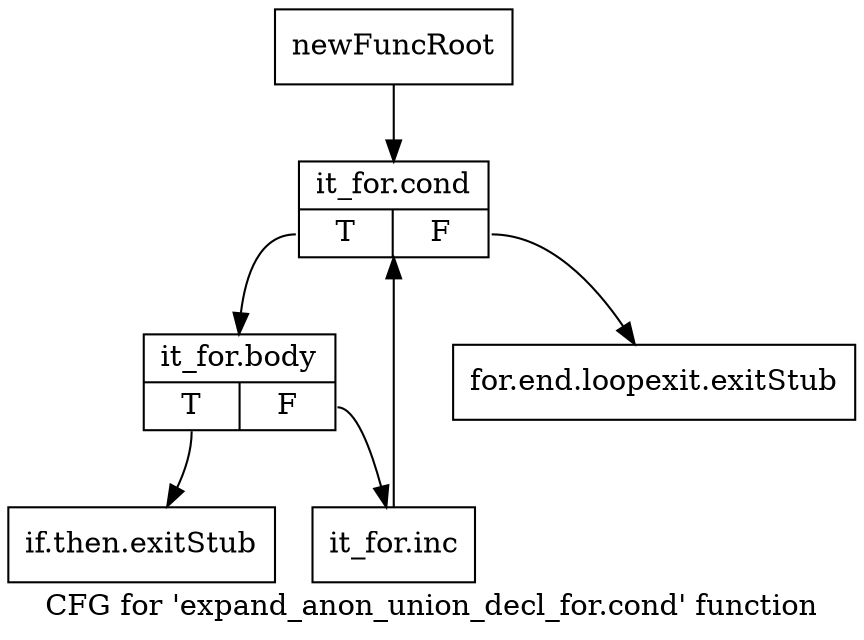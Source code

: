 digraph "CFG for 'expand_anon_union_decl_for.cond' function" {
	label="CFG for 'expand_anon_union_decl_for.cond' function";

	Node0xc3c56a0 [shape=record,label="{newFuncRoot}"];
	Node0xc3c56a0 -> Node0xc3cc8a0;
	Node0xc3c56f0 [shape=record,label="{for.end.loopexit.exitStub}"];
	Node0xc3cc850 [shape=record,label="{if.then.exitStub}"];
	Node0xc3cc8a0 [shape=record,label="{it_for.cond|{<s0>T|<s1>F}}"];
	Node0xc3cc8a0:s0 -> Node0xc3cc8f0;
	Node0xc3cc8a0:s1 -> Node0xc3c56f0;
	Node0xc3cc8f0 [shape=record,label="{it_for.body|{<s0>T|<s1>F}}"];
	Node0xc3cc8f0:s0 -> Node0xc3cc850;
	Node0xc3cc8f0:s1 -> Node0xc3cc940;
	Node0xc3cc940 [shape=record,label="{it_for.inc}"];
	Node0xc3cc940 -> Node0xc3cc8a0;
}
